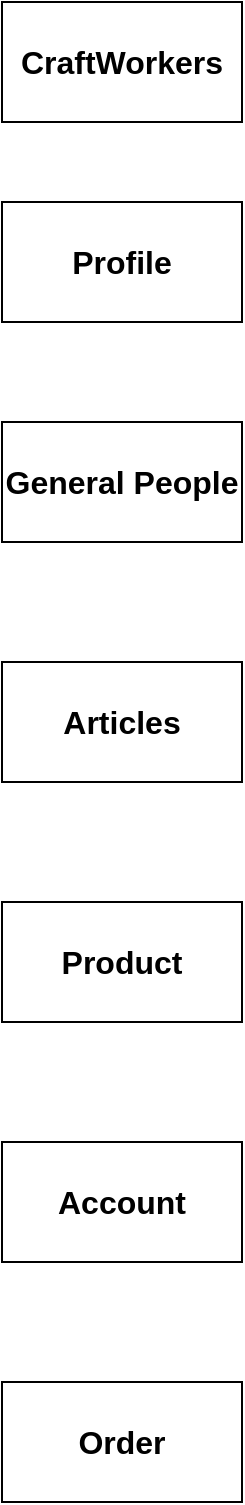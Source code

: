 <mxfile version="17.4.5" type="github"><diagram id="XiBJQZjM-zaAcR11aCcq" name="Page-1"><mxGraphModel dx="741" dy="494" grid="1" gridSize="10" guides="1" tooltips="1" connect="1" arrows="1" fold="1" page="1" pageScale="1" pageWidth="1100" pageHeight="850" math="0" shadow="0"><root><mxCell id="0"/><mxCell id="1" parent="0"/><mxCell id="1zGQ5D4SVl0kbezDFKv9-1" value="&lt;b&gt;&lt;font style=&quot;font-size: 16px&quot;&gt;CraftWorkers&lt;/font&gt;&lt;/b&gt;" style="rounded=0;whiteSpace=wrap;html=1;" vertex="1" parent="1"><mxGeometry x="130" y="50" width="120" height="60" as="geometry"/></mxCell><mxCell id="1zGQ5D4SVl0kbezDFKv9-2" value="&lt;font style=&quot;font-size: 16px&quot;&gt;&lt;b&gt;&lt;font style=&quot;font-size: 16px&quot;&gt;Profile&lt;/font&gt;&lt;/b&gt;&lt;/font&gt;" style="rounded=0;whiteSpace=wrap;html=1;fontSize=16;" vertex="1" parent="1"><mxGeometry x="130" y="150" width="120" height="60" as="geometry"/></mxCell><mxCell id="1zGQ5D4SVl0kbezDFKv9-3" value="&lt;b&gt;General People&lt;/b&gt;" style="rounded=0;whiteSpace=wrap;html=1;fontSize=16;" vertex="1" parent="1"><mxGeometry x="130" y="260" width="120" height="60" as="geometry"/></mxCell><mxCell id="1zGQ5D4SVl0kbezDFKv9-4" value="&lt;b&gt;Articles&lt;/b&gt;" style="rounded=0;whiteSpace=wrap;html=1;fontSize=16;" vertex="1" parent="1"><mxGeometry x="130" y="380" width="120" height="60" as="geometry"/></mxCell><mxCell id="1zGQ5D4SVl0kbezDFKv9-5" value="&lt;b&gt;Product&lt;/b&gt;" style="rounded=0;whiteSpace=wrap;html=1;fontSize=16;" vertex="1" parent="1"><mxGeometry x="130" y="500" width="120" height="60" as="geometry"/></mxCell><mxCell id="1zGQ5D4SVl0kbezDFKv9-6" value="&lt;b&gt;Account&lt;/b&gt;" style="rounded=0;whiteSpace=wrap;html=1;fontSize=16;" vertex="1" parent="1"><mxGeometry x="130" y="620" width="120" height="60" as="geometry"/></mxCell><mxCell id="1zGQ5D4SVl0kbezDFKv9-7" value="&lt;b&gt;Order&lt;/b&gt;" style="rounded=0;whiteSpace=wrap;html=1;fontSize=16;" vertex="1" parent="1"><mxGeometry x="130" y="740" width="120" height="60" as="geometry"/></mxCell></root></mxGraphModel></diagram></mxfile>